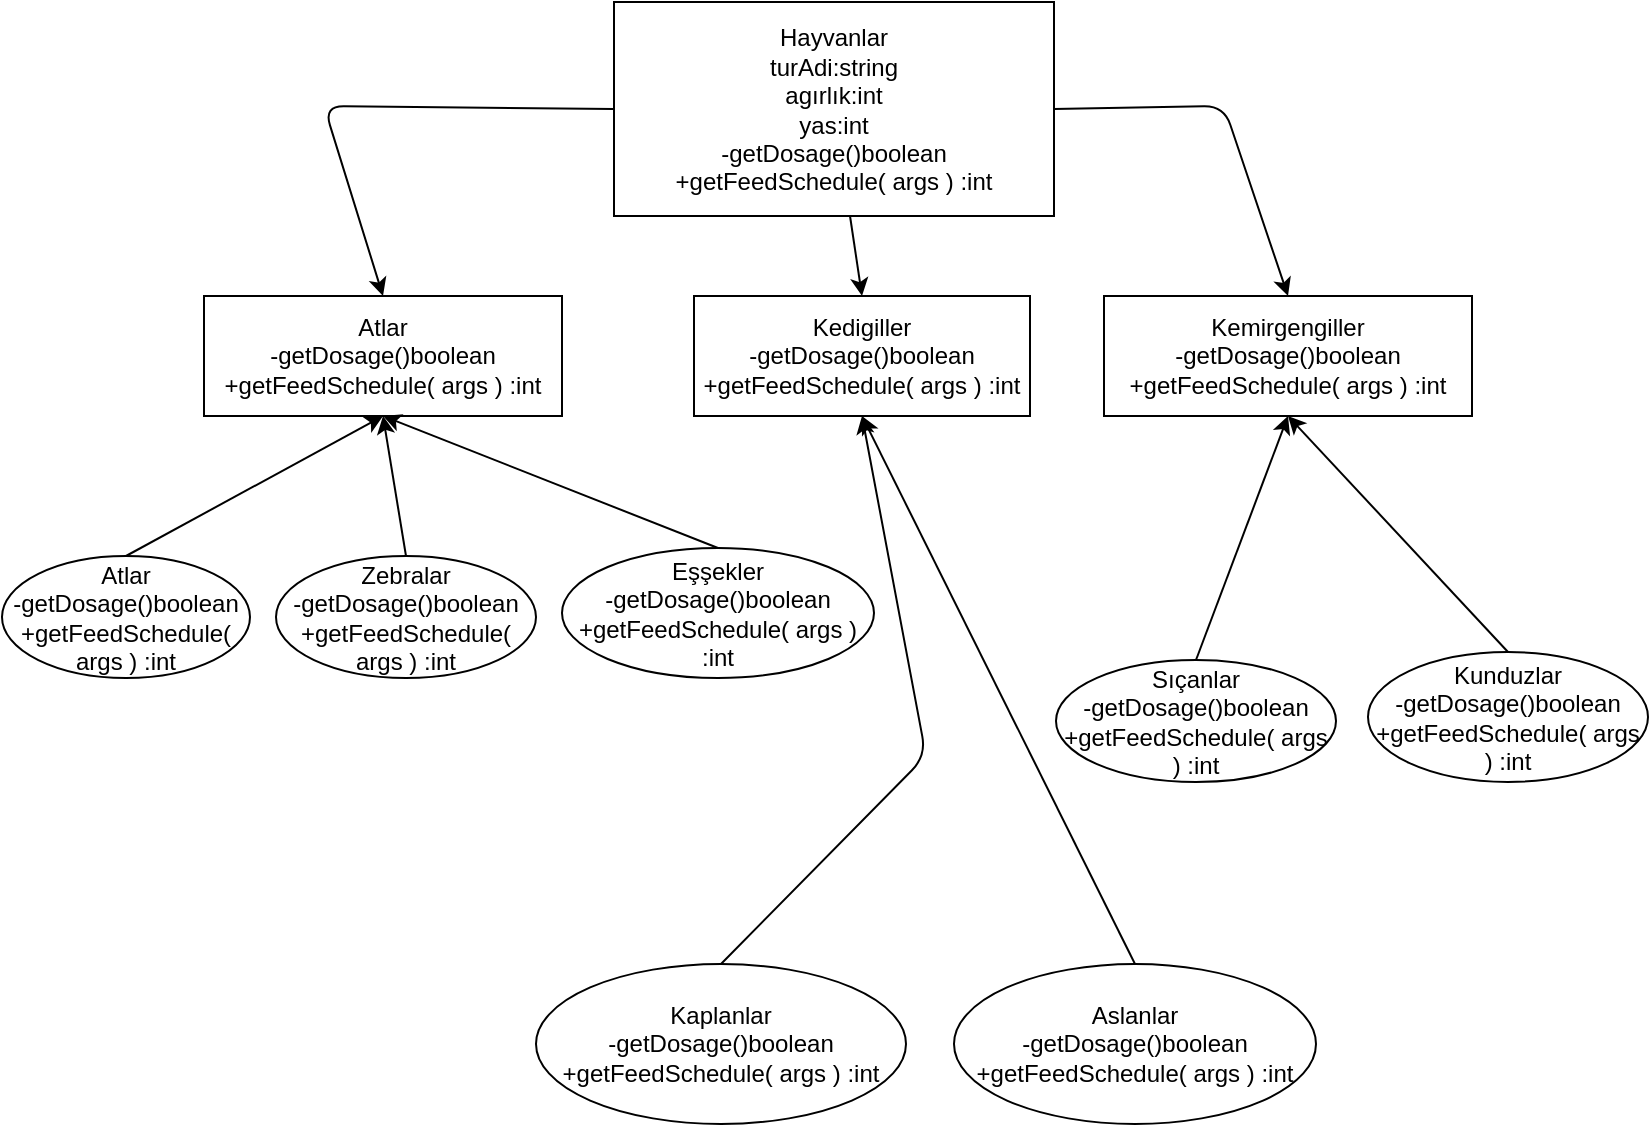 <mxfile version="13.9.9" type="device"><diagram name="Page-1" id="2a216829-ef6e-dabb-86c1-c78162f3ba2b"><mxGraphModel dx="976" dy="599" grid="1" gridSize="13" guides="1" tooltips="1" connect="1" arrows="1" fold="1" page="1" pageScale="1" pageWidth="850" pageHeight="1100" background="#ffffff" math="0" shadow="0"><root><mxCell id="0"/><mxCell id="1" parent="0"/><mxCell id="LO_EQKtJkHPjasRkqTGh-28" value="Hayvanlar&lt;br&gt;turAdi:string&lt;br&gt;agırlık:int&lt;br&gt;yas:int&lt;br&gt;-getDosage()boolean&lt;br&gt;+getFeedSchedule( args ) :int" style="rounded=0;whiteSpace=wrap;html=1;" vertex="1" parent="1"><mxGeometry x="325" y="13" width="220" height="107" as="geometry"/></mxCell><mxCell id="LO_EQKtJkHPjasRkqTGh-29" value="Atlar&lt;br&gt;-getDosage()boolean&lt;br&gt;+getFeedSchedule( args ) :int" style="rounded=0;whiteSpace=wrap;html=1;" vertex="1" parent="1"><mxGeometry x="120" y="160" width="179" height="60" as="geometry"/></mxCell><mxCell id="LO_EQKtJkHPjasRkqTGh-30" value="Kedigiller&lt;br&gt;-getDosage()boolean&lt;br&gt;+getFeedSchedule( args ) :int" style="rounded=0;whiteSpace=wrap;html=1;" vertex="1" parent="1"><mxGeometry x="365" y="160" width="168" height="60" as="geometry"/></mxCell><mxCell id="LO_EQKtJkHPjasRkqTGh-31" value="Kemirgengiller&lt;br&gt;-getDosage()boolean&lt;br&gt;+getFeedSchedule( args ) :int" style="rounded=0;whiteSpace=wrap;html=1;" vertex="1" parent="1"><mxGeometry x="570" y="160" width="184" height="60" as="geometry"/></mxCell><mxCell id="LO_EQKtJkHPjasRkqTGh-32" value="" style="endArrow=classic;html=1;entryX=0.5;entryY=0;entryDx=0;entryDy=0;exitX=0;exitY=0.5;exitDx=0;exitDy=0;" edge="1" parent="1" source="LO_EQKtJkHPjasRkqTGh-28" target="LO_EQKtJkHPjasRkqTGh-29"><mxGeometry width="50" height="50" relative="1" as="geometry"><mxPoint x="420" y="290" as="sourcePoint"/><mxPoint x="470" y="240" as="targetPoint"/><Array as="points"><mxPoint x="180" y="65"/></Array></mxGeometry></mxCell><mxCell id="LO_EQKtJkHPjasRkqTGh-34" value="" style="endArrow=classic;html=1;exitX=1;exitY=0.5;exitDx=0;exitDy=0;entryX=0.5;entryY=0;entryDx=0;entryDy=0;" edge="1" parent="1" source="LO_EQKtJkHPjasRkqTGh-28" target="LO_EQKtJkHPjasRkqTGh-31"><mxGeometry width="50" height="50" relative="1" as="geometry"><mxPoint x="420" y="290" as="sourcePoint"/><mxPoint x="470" y="240" as="targetPoint"/><Array as="points"><mxPoint x="630" y="65"/></Array></mxGeometry></mxCell><mxCell id="LO_EQKtJkHPjasRkqTGh-35" value="" style="endArrow=classic;html=1;entryX=0.5;entryY=0;entryDx=0;entryDy=0;" edge="1" parent="1" source="LO_EQKtJkHPjasRkqTGh-28" target="LO_EQKtJkHPjasRkqTGh-30"><mxGeometry width="50" height="50" relative="1" as="geometry"><mxPoint x="420" y="290" as="sourcePoint"/><mxPoint x="470" y="240" as="targetPoint"/></mxGeometry></mxCell><mxCell id="LO_EQKtJkHPjasRkqTGh-39" value="Eşşekler&lt;br&gt;-getDosage()boolean&lt;br&gt;+getFeedSchedule( args ) :int" style="ellipse;whiteSpace=wrap;html=1;" vertex="1" parent="1"><mxGeometry x="299" y="286" width="156" height="65" as="geometry"/></mxCell><mxCell id="LO_EQKtJkHPjasRkqTGh-40" value="Zebralar&lt;br&gt;-getDosage()boolean&lt;br&gt;+getFeedSchedule( args ) :int" style="ellipse;whiteSpace=wrap;html=1;" vertex="1" parent="1"><mxGeometry x="156" y="290" width="130" height="61" as="geometry"/></mxCell><mxCell id="LO_EQKtJkHPjasRkqTGh-41" value="Atlar&lt;br&gt;-getDosage()boolean&lt;br&gt;+getFeedSchedule( args ) :int" style="ellipse;whiteSpace=wrap;html=1;" vertex="1" parent="1"><mxGeometry x="19" y="290" width="124" height="61" as="geometry"/></mxCell><mxCell id="LO_EQKtJkHPjasRkqTGh-43" value="" style="endArrow=classic;html=1;exitX=0.5;exitY=0;exitDx=0;exitDy=0;entryX=0.5;entryY=1;entryDx=0;entryDy=0;" edge="1" parent="1" source="LO_EQKtJkHPjasRkqTGh-41" target="LO_EQKtJkHPjasRkqTGh-29"><mxGeometry width="50" height="50" relative="1" as="geometry"><mxPoint x="416" y="388" as="sourcePoint"/><mxPoint x="466" y="338" as="targetPoint"/></mxGeometry></mxCell><mxCell id="LO_EQKtJkHPjasRkqTGh-44" value="" style="endArrow=classic;html=1;exitX=0.5;exitY=0;exitDx=0;exitDy=0;entryX=0.5;entryY=1;entryDx=0;entryDy=0;" edge="1" parent="1" source="LO_EQKtJkHPjasRkqTGh-40" target="LO_EQKtJkHPjasRkqTGh-29"><mxGeometry width="50" height="50" relative="1" as="geometry"><mxPoint x="416" y="388" as="sourcePoint"/><mxPoint x="466" y="338" as="targetPoint"/></mxGeometry></mxCell><mxCell id="LO_EQKtJkHPjasRkqTGh-45" value="" style="endArrow=classic;html=1;exitX=0.5;exitY=0;exitDx=0;exitDy=0;entryX=0.5;entryY=1;entryDx=0;entryDy=0;" edge="1" parent="1" source="LO_EQKtJkHPjasRkqTGh-39" target="LO_EQKtJkHPjasRkqTGh-29"><mxGeometry width="50" height="50" relative="1" as="geometry"><mxPoint x="416" y="388" as="sourcePoint"/><mxPoint x="466" y="338" as="targetPoint"/></mxGeometry></mxCell><mxCell id="LO_EQKtJkHPjasRkqTGh-46" value="Kaplanlar&lt;br&gt;-getDosage()boolean&lt;br&gt;+getFeedSchedule( args ) :int" style="ellipse;whiteSpace=wrap;html=1;" vertex="1" parent="1"><mxGeometry x="286" y="494" width="185" height="80" as="geometry"/></mxCell><mxCell id="LO_EQKtJkHPjasRkqTGh-47" value="Aslanlar&lt;br&gt;-getDosage()boolean&lt;br&gt;+getFeedSchedule( args ) :int" style="ellipse;whiteSpace=wrap;html=1;" vertex="1" parent="1"><mxGeometry x="495" y="494" width="181" height="80" as="geometry"/></mxCell><mxCell id="LO_EQKtJkHPjasRkqTGh-50" value="Kunduzlar&lt;br&gt;-getDosage()boolean&lt;br&gt;+getFeedSchedule( args ) :int" style="ellipse;whiteSpace=wrap;html=1;" vertex="1" parent="1"><mxGeometry x="702" y="338" width="140" height="65" as="geometry"/></mxCell><mxCell id="LO_EQKtJkHPjasRkqTGh-51" value="Sıçanlar&lt;br&gt;-getDosage()boolean&lt;br&gt;+getFeedSchedule( args ) :int" style="ellipse;whiteSpace=wrap;html=1;" vertex="1" parent="1"><mxGeometry x="546" y="342" width="140" height="61" as="geometry"/></mxCell><mxCell id="LO_EQKtJkHPjasRkqTGh-53" value="" style="endArrow=classic;html=1;exitX=0.5;exitY=0;exitDx=0;exitDy=0;entryX=0.5;entryY=1;entryDx=0;entryDy=0;" edge="1" parent="1" source="LO_EQKtJkHPjasRkqTGh-51" target="LO_EQKtJkHPjasRkqTGh-31"><mxGeometry width="50" height="50" relative="1" as="geometry"><mxPoint x="416" y="388" as="sourcePoint"/><mxPoint x="466" y="338" as="targetPoint"/></mxGeometry></mxCell><mxCell id="LO_EQKtJkHPjasRkqTGh-54" value="" style="endArrow=classic;html=1;exitX=0.5;exitY=0;exitDx=0;exitDy=0;entryX=0.5;entryY=1;entryDx=0;entryDy=0;" edge="1" parent="1" source="LO_EQKtJkHPjasRkqTGh-50" target="LO_EQKtJkHPjasRkqTGh-31"><mxGeometry width="50" height="50" relative="1" as="geometry"><mxPoint x="416" y="388" as="sourcePoint"/><mxPoint x="466" y="338" as="targetPoint"/></mxGeometry></mxCell><mxCell id="LO_EQKtJkHPjasRkqTGh-55" value="" style="endArrow=classic;html=1;entryX=0.5;entryY=1;entryDx=0;entryDy=0;exitX=0.5;exitY=0;exitDx=0;exitDy=0;" edge="1" parent="1" source="LO_EQKtJkHPjasRkqTGh-46" target="LO_EQKtJkHPjasRkqTGh-30"><mxGeometry width="50" height="50" relative="1" as="geometry"><mxPoint x="351" y="481" as="sourcePoint"/><mxPoint x="466" y="338" as="targetPoint"/><Array as="points"><mxPoint x="481" y="390"/></Array></mxGeometry></mxCell><mxCell id="LO_EQKtJkHPjasRkqTGh-56" value="" style="endArrow=classic;html=1;exitX=0.5;exitY=0;exitDx=0;exitDy=0;entryX=0.5;entryY=1;entryDx=0;entryDy=0;" edge="1" parent="1" source="LO_EQKtJkHPjasRkqTGh-47" target="LO_EQKtJkHPjasRkqTGh-30"><mxGeometry width="50" height="50" relative="1" as="geometry"><mxPoint x="416" y="388" as="sourcePoint"/><mxPoint x="466" y="338" as="targetPoint"/></mxGeometry></mxCell></root></mxGraphModel></diagram></mxfile>
